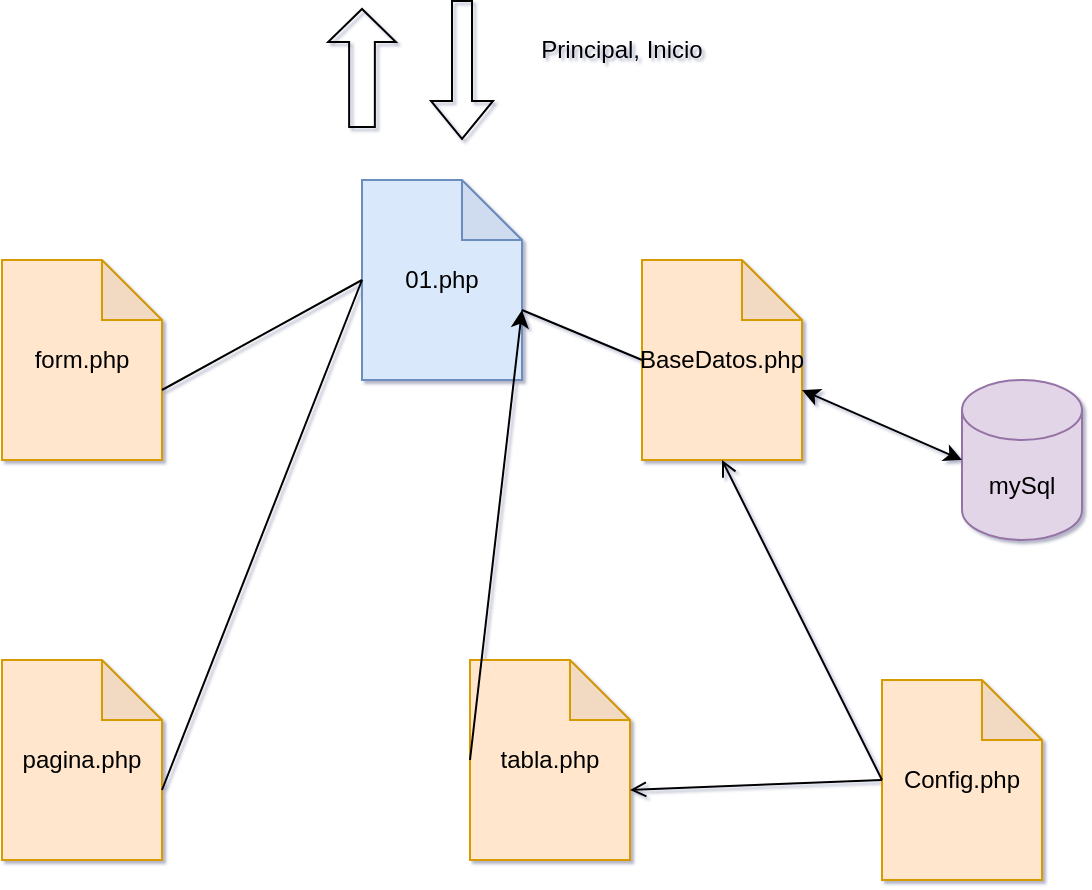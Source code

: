 <mxfile version="15.7.1" type="google"><diagram id="bgslhRnsvkb9Vje9hSSl" name="Page-1"><mxGraphModel dx="839" dy="497" grid="1" gridSize="10" guides="1" tooltips="1" connect="1" arrows="1" fold="1" page="1" pageScale="1" pageWidth="827" pageHeight="1169" background="none" math="0" shadow="1"><root><mxCell id="0"/><mxCell id="1" parent="0"/><mxCell id="KSPmapV6Ophmx_YDMiSQ-1" value="01.php" style="shape=note;whiteSpace=wrap;html=1;backgroundOutline=1;darkOpacity=0.05;fillColor=#dae8fc;strokeColor=#6c8ebf;" vertex="1" parent="1"><mxGeometry x="320" y="140" width="80" height="100" as="geometry"/></mxCell><mxCell id="KSPmapV6Ophmx_YDMiSQ-4" value="BaseDatos.php" style="shape=note;whiteSpace=wrap;html=1;backgroundOutline=1;darkOpacity=0.05;fillColor=#ffe6cc;strokeColor=#d79b00;" vertex="1" parent="1"><mxGeometry x="460" y="180" width="80" height="100" as="geometry"/></mxCell><mxCell id="KSPmapV6Ophmx_YDMiSQ-5" value="Config.php" style="shape=note;whiteSpace=wrap;html=1;backgroundOutline=1;darkOpacity=0.05;fillColor=#ffe6cc;strokeColor=#d79b00;" vertex="1" parent="1"><mxGeometry x="580" y="390" width="80" height="100" as="geometry"/></mxCell><mxCell id="KSPmapV6Ophmx_YDMiSQ-6" value="form.php" style="shape=note;whiteSpace=wrap;html=1;backgroundOutline=1;darkOpacity=0.05;fillColor=#ffe6cc;strokeColor=#d79b00;" vertex="1" parent="1"><mxGeometry x="140" y="180" width="80" height="100" as="geometry"/></mxCell><mxCell id="KSPmapV6Ophmx_YDMiSQ-7" value="pagina.php" style="shape=note;whiteSpace=wrap;html=1;backgroundOutline=1;darkOpacity=0.05;fillColor=#ffe6cc;strokeColor=#d79b00;" vertex="1" parent="1"><mxGeometry x="140" y="380" width="80" height="100" as="geometry"/></mxCell><mxCell id="KSPmapV6Ophmx_YDMiSQ-9" value="tabla.php" style="shape=note;whiteSpace=wrap;html=1;backgroundOutline=1;darkOpacity=0.05;fillColor=#ffe6cc;strokeColor=#d79b00;" vertex="1" parent="1"><mxGeometry x="374" y="380" width="80" height="100" as="geometry"/></mxCell><mxCell id="KSPmapV6Ophmx_YDMiSQ-10" value="mySql" style="shape=cylinder3;whiteSpace=wrap;html=1;boundedLbl=1;backgroundOutline=1;size=15;fillColor=#e1d5e7;strokeColor=#9673a6;" vertex="1" parent="1"><mxGeometry x="620" y="240" width="60" height="80" as="geometry"/></mxCell><mxCell id="KSPmapV6Ophmx_YDMiSQ-11" value="" style="endArrow=classic;startArrow=classic;html=1;rounded=0;entryX=0;entryY=0.5;entryDx=0;entryDy=0;entryPerimeter=0;exitX=0;exitY=0;exitDx=80;exitDy=65;exitPerimeter=0;" edge="1" parent="1" source="KSPmapV6Ophmx_YDMiSQ-4" target="KSPmapV6Ophmx_YDMiSQ-10"><mxGeometry width="50" height="50" relative="1" as="geometry"><mxPoint x="340" y="250" as="sourcePoint"/><mxPoint x="390" y="200" as="targetPoint"/></mxGeometry></mxCell><mxCell id="KSPmapV6Ophmx_YDMiSQ-12" value="" style="endArrow=none;html=1;rounded=0;entryX=0;entryY=0.5;entryDx=0;entryDy=0;entryPerimeter=0;exitX=0;exitY=0;exitDx=80;exitDy=65;exitPerimeter=0;" edge="1" parent="1" source="KSPmapV6Ophmx_YDMiSQ-1" target="KSPmapV6Ophmx_YDMiSQ-4"><mxGeometry width="50" height="50" relative="1" as="geometry"><mxPoint x="370" y="340" as="sourcePoint"/><mxPoint x="410" y="130" as="targetPoint"/></mxGeometry></mxCell><mxCell id="KSPmapV6Ophmx_YDMiSQ-13" value="" style="endArrow=none;html=1;rounded=0;exitX=0;exitY=0;exitDx=80;exitDy=65;exitPerimeter=0;entryX=0;entryY=0.5;entryDx=0;entryDy=0;entryPerimeter=0;" edge="1" parent="1" source="KSPmapV6Ophmx_YDMiSQ-6" target="KSPmapV6Ophmx_YDMiSQ-1"><mxGeometry width="50" height="50" relative="1" as="geometry"><mxPoint x="370" y="340" as="sourcePoint"/><mxPoint x="420" y="290" as="targetPoint"/></mxGeometry></mxCell><mxCell id="KSPmapV6Ophmx_YDMiSQ-14" value="" style="endArrow=none;html=1;rounded=0;entryX=0;entryY=0.5;entryDx=0;entryDy=0;entryPerimeter=0;exitX=0;exitY=0;exitDx=80;exitDy=65;exitPerimeter=0;" edge="1" parent="1" source="KSPmapV6Ophmx_YDMiSQ-7" target="KSPmapV6Ophmx_YDMiSQ-1"><mxGeometry width="50" height="50" relative="1" as="geometry"><mxPoint x="170" y="510" as="sourcePoint"/><mxPoint x="220" y="460" as="targetPoint"/></mxGeometry></mxCell><mxCell id="KSPmapV6Ophmx_YDMiSQ-15" value="" style="endArrow=classic;html=1;rounded=0;entryX=0;entryY=0;entryDx=80;entryDy=65;entryPerimeter=0;exitX=0;exitY=0.5;exitDx=0;exitDy=0;exitPerimeter=0;endFill=1;" edge="1" parent="1" source="KSPmapV6Ophmx_YDMiSQ-9" target="KSPmapV6Ophmx_YDMiSQ-1"><mxGeometry width="50" height="50" relative="1" as="geometry"><mxPoint x="370" y="340" as="sourcePoint"/><mxPoint x="420" y="290" as="targetPoint"/></mxGeometry></mxCell><mxCell id="KSPmapV6Ophmx_YDMiSQ-16" value="" style="endArrow=none;html=1;rounded=0;startArrow=open;startFill=0;exitX=0;exitY=0;exitDx=80;exitDy=65;exitPerimeter=0;entryX=0;entryY=0.5;entryDx=0;entryDy=0;entryPerimeter=0;" edge="1" parent="1" source="KSPmapV6Ophmx_YDMiSQ-9" target="KSPmapV6Ophmx_YDMiSQ-5"><mxGeometry width="50" height="50" relative="1" as="geometry"><mxPoint x="470" y="460" as="sourcePoint"/><mxPoint x="590" y="460" as="targetPoint"/></mxGeometry></mxCell><mxCell id="KSPmapV6Ophmx_YDMiSQ-18" value="" style="shape=flexArrow;endArrow=classic;html=1;rounded=0;" edge="1" parent="1"><mxGeometry width="50" height="50" relative="1" as="geometry"><mxPoint x="370" y="50" as="sourcePoint"/><mxPoint x="370" y="120" as="targetPoint"/></mxGeometry></mxCell><mxCell id="KSPmapV6Ophmx_YDMiSQ-19" value="Principal, Inicio" style="text;html=1;strokeColor=none;fillColor=none;align=center;verticalAlign=middle;whiteSpace=wrap;rounded=0;strokeWidth=2;" vertex="1" parent="1"><mxGeometry x="400" y="60" width="100" height="30" as="geometry"/></mxCell><mxCell id="KSPmapV6Ophmx_YDMiSQ-20" value="" style="endArrow=none;html=1;rounded=0;exitX=0.5;exitY=1;exitDx=0;exitDy=0;exitPerimeter=0;startArrow=open;startFill=0;entryX=0;entryY=0.5;entryDx=0;entryDy=0;entryPerimeter=0;" edge="1" parent="1" source="KSPmapV6Ophmx_YDMiSQ-4" target="KSPmapV6Ophmx_YDMiSQ-5"><mxGeometry width="50" height="50" relative="1" as="geometry"><mxPoint x="540" y="273.8" as="sourcePoint"/><mxPoint x="666" y="270.005" as="targetPoint"/></mxGeometry></mxCell><mxCell id="KSPmapV6Ophmx_YDMiSQ-23" value="" style="shape=flexArrow;endArrow=classic;html=1;rounded=0;width=12.857;endSize=5.186;" edge="1" parent="1"><mxGeometry width="50" height="50" relative="1" as="geometry"><mxPoint x="320" y="114" as="sourcePoint"/><mxPoint x="320" y="54" as="targetPoint"/></mxGeometry></mxCell></root></mxGraphModel></diagram></mxfile>
